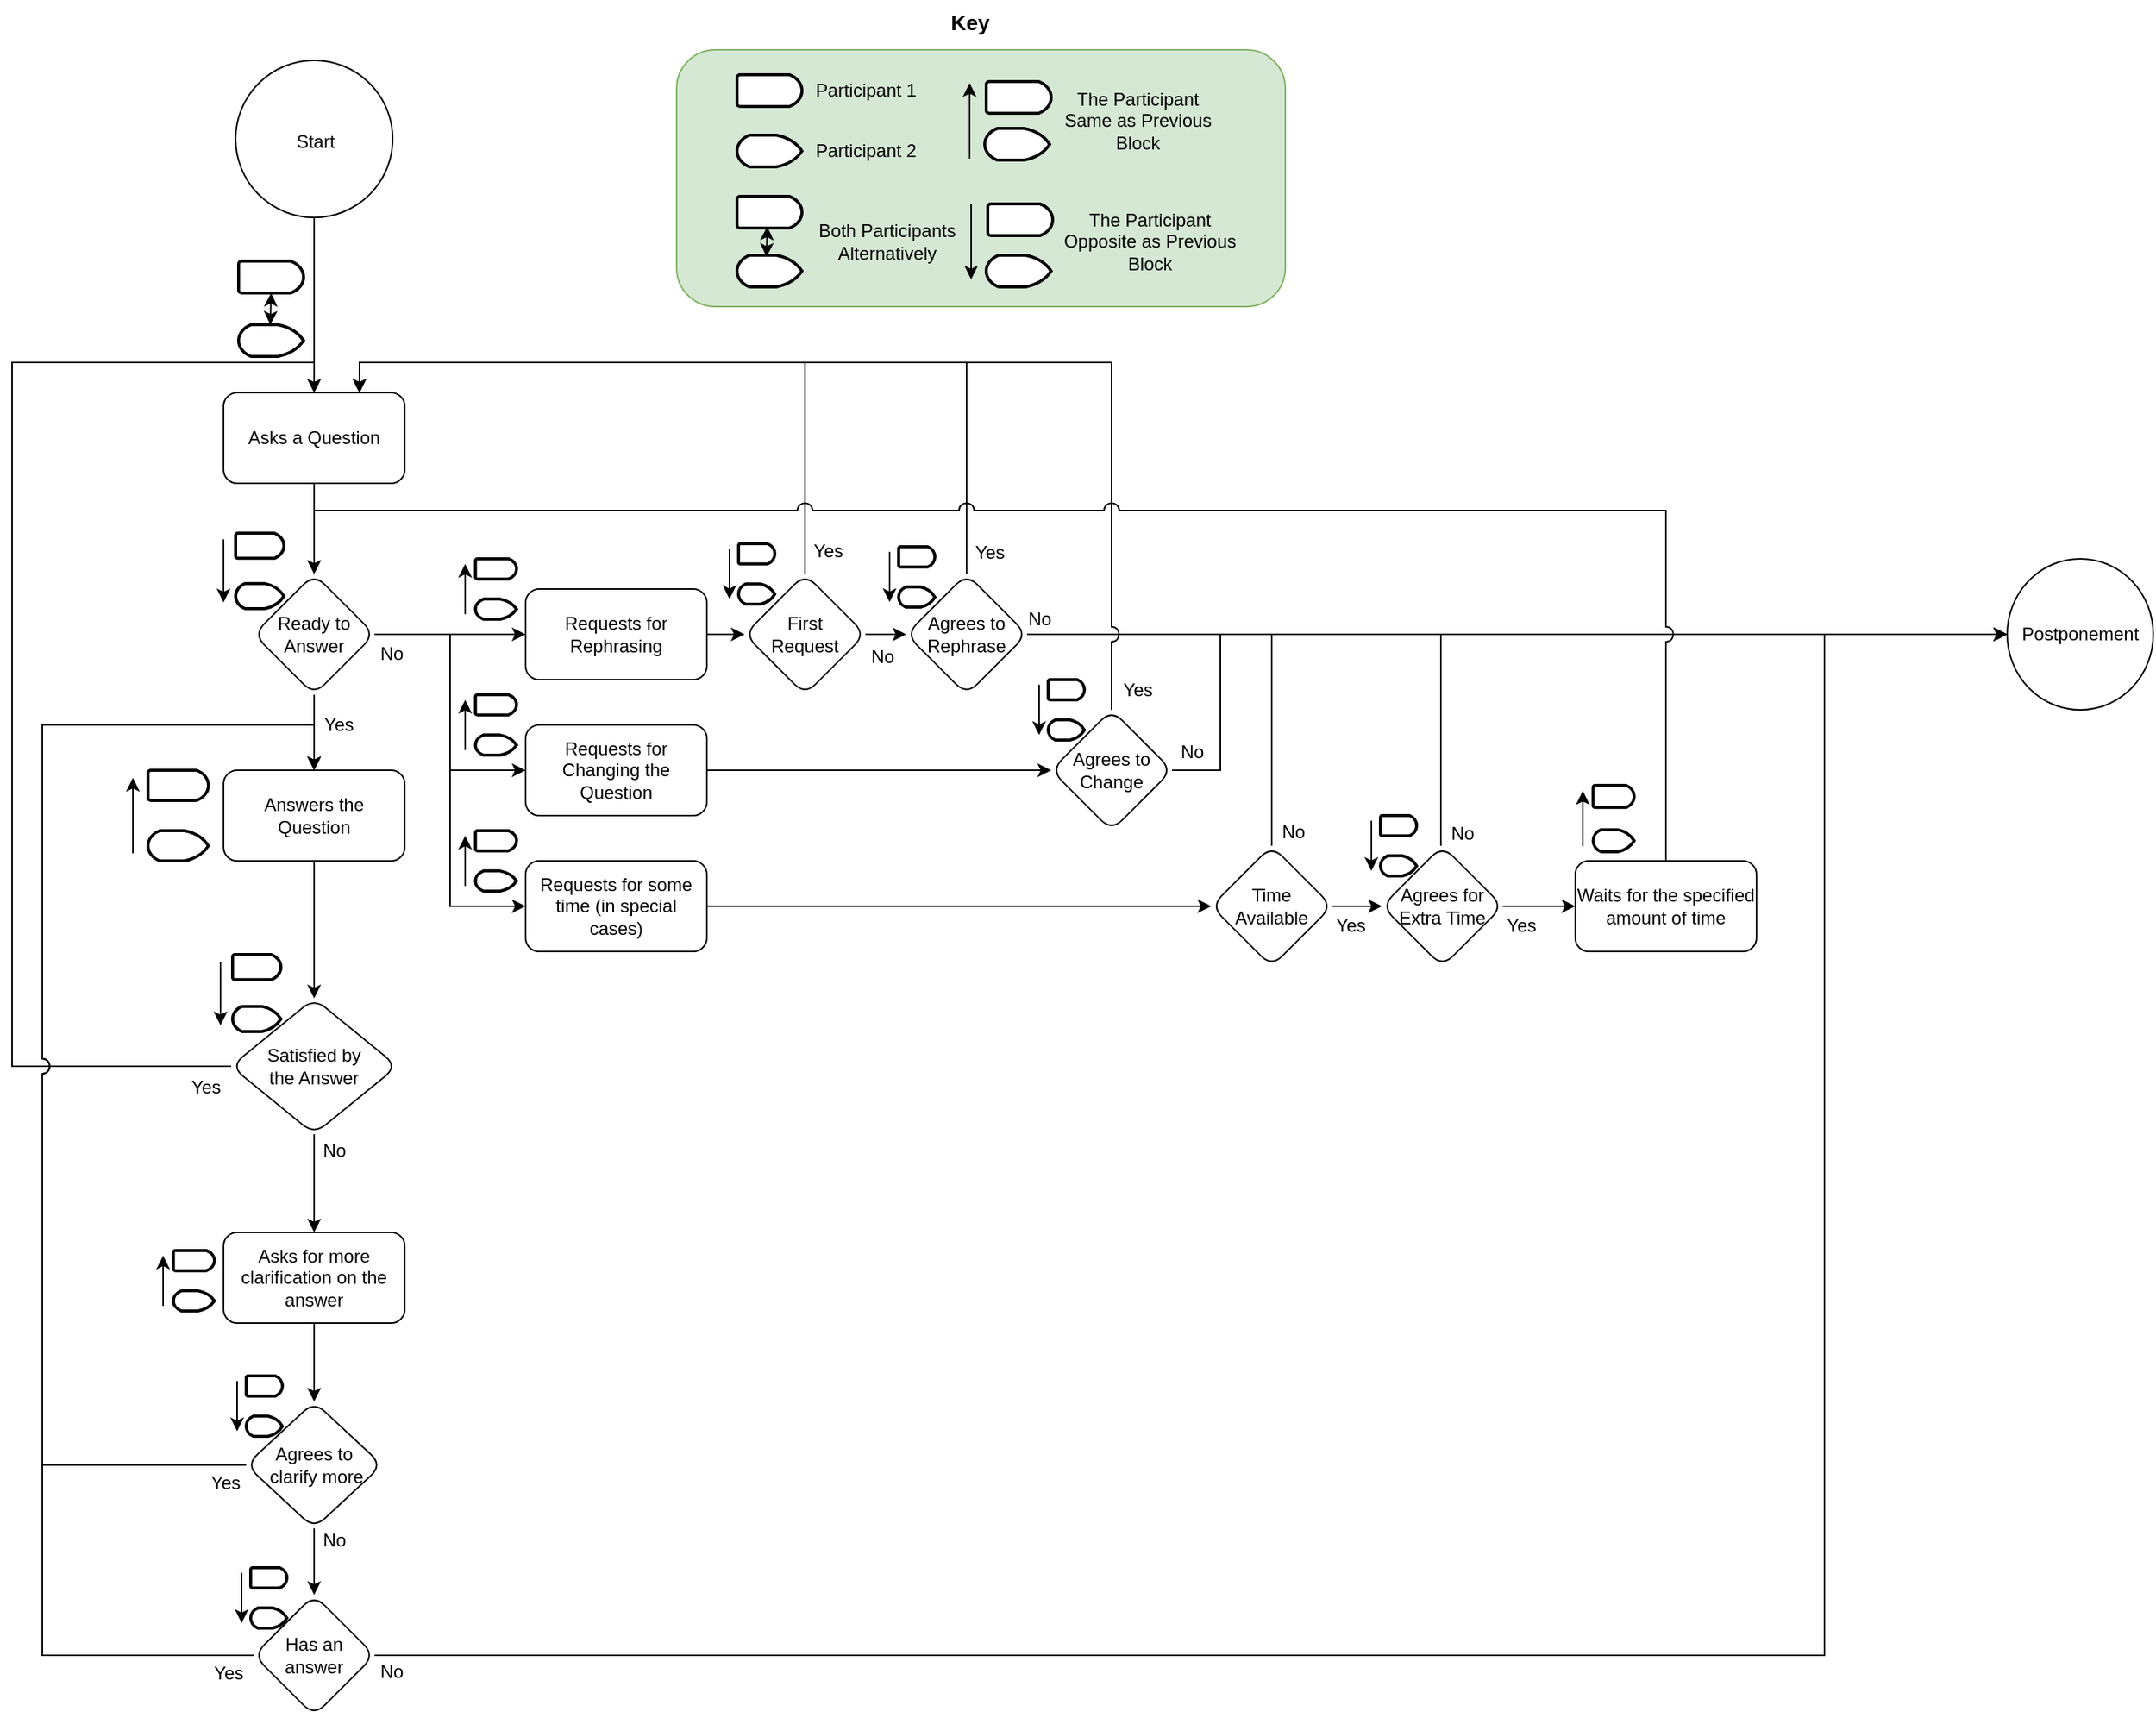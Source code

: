 <mxfile version="20.1.1" type="github">
  <diagram id="C5RBs43oDa-KdzZeNtuy" name="Page-1">
    <mxGraphModel dx="1038" dy="1744" grid="1" gridSize="10" guides="1" tooltips="1" connect="1" arrows="1" fold="1" page="1" pageScale="1" pageWidth="827" pageHeight="1169" math="0" shadow="0">
      <root>
        <mxCell id="WIyWlLk6GJQsqaUBKTNV-0" />
        <mxCell id="WIyWlLk6GJQsqaUBKTNV-1" parent="WIyWlLk6GJQsqaUBKTNV-0" />
        <mxCell id="w3meJBPXueiPkZgnFTQH-99" value="" style="edgeStyle=orthogonalEdgeStyle;rounded=0;orthogonalLoop=1;jettySize=auto;html=1;" parent="WIyWlLk6GJQsqaUBKTNV-1" source="w3meJBPXueiPkZgnFTQH-0" target="w3meJBPXueiPkZgnFTQH-12" edge="1">
          <mxGeometry relative="1" as="geometry" />
        </mxCell>
        <mxCell id="w3meJBPXueiPkZgnFTQH-25" style="edgeStyle=orthogonalEdgeStyle;rounded=0;orthogonalLoop=1;jettySize=auto;html=1;entryX=0.5;entryY=0;entryDx=0;entryDy=0;" parent="WIyWlLk6GJQsqaUBKTNV-1" source="w3meJBPXueiPkZgnFTQH-12" target="w3meJBPXueiPkZgnFTQH-24" edge="1">
          <mxGeometry relative="1" as="geometry" />
        </mxCell>
        <mxCell id="w3meJBPXueiPkZgnFTQH-12" value="Asks a Question" style="rounded=1;whiteSpace=wrap;html=1;" parent="WIyWlLk6GJQsqaUBKTNV-1" vertex="1">
          <mxGeometry x="220" y="120" width="120" height="60" as="geometry" />
        </mxCell>
        <mxCell id="w3meJBPXueiPkZgnFTQH-19" value="" style="group" parent="WIyWlLk6GJQsqaUBKTNV-1" vertex="1" connectable="0">
          <mxGeometry x="230" y="32.93" width="43" height="63.07" as="geometry" />
        </mxCell>
        <mxCell id="w3meJBPXueiPkZgnFTQH-20" value="" style="strokeWidth=2;html=1;shape=mxgraph.flowchart.delay;whiteSpace=wrap;" parent="w3meJBPXueiPkZgnFTQH-19" vertex="1">
          <mxGeometry width="43" height="21.023" as="geometry" />
        </mxCell>
        <mxCell id="w3meJBPXueiPkZgnFTQH-21" value="" style="strokeWidth=2;html=1;shape=mxgraph.flowchart.display;whiteSpace=wrap;rotation=-180;" parent="w3meJBPXueiPkZgnFTQH-19" vertex="1">
          <mxGeometry y="42.047" width="43" height="21.023" as="geometry" />
        </mxCell>
        <mxCell id="w3meJBPXueiPkZgnFTQH-22" value="" style="endArrow=classic;startArrow=classic;html=1;rounded=0;" parent="w3meJBPXueiPkZgnFTQH-19" edge="1">
          <mxGeometry width="50" height="50" relative="1" as="geometry">
            <mxPoint x="20.962" y="42.047" as="sourcePoint" />
            <mxPoint x="21.5" y="21.023" as="targetPoint" />
          </mxGeometry>
        </mxCell>
        <mxCell id="w3meJBPXueiPkZgnFTQH-64" style="edgeStyle=orthogonalEdgeStyle;rounded=0;orthogonalLoop=1;jettySize=auto;html=1;entryX=0.5;entryY=0;entryDx=0;entryDy=0;" parent="WIyWlLk6GJQsqaUBKTNV-1" source="w3meJBPXueiPkZgnFTQH-24" target="w3meJBPXueiPkZgnFTQH-63" edge="1">
          <mxGeometry relative="1" as="geometry" />
        </mxCell>
        <mxCell id="w3meJBPXueiPkZgnFTQH-80" style="edgeStyle=orthogonalEdgeStyle;rounded=0;orthogonalLoop=1;jettySize=auto;html=1;entryX=0;entryY=0.5;entryDx=0;entryDy=0;" parent="WIyWlLk6GJQsqaUBKTNV-1" source="w3meJBPXueiPkZgnFTQH-24" target="w3meJBPXueiPkZgnFTQH-79" edge="1">
          <mxGeometry relative="1" as="geometry" />
        </mxCell>
        <mxCell id="w3meJBPXueiPkZgnFTQH-90" style="edgeStyle=orthogonalEdgeStyle;rounded=0;orthogonalLoop=1;jettySize=auto;html=1;entryX=0;entryY=0.5;entryDx=0;entryDy=0;" parent="WIyWlLk6GJQsqaUBKTNV-1" source="w3meJBPXueiPkZgnFTQH-24" target="w3meJBPXueiPkZgnFTQH-83" edge="1">
          <mxGeometry relative="1" as="geometry">
            <Array as="points">
              <mxPoint x="370" y="280" />
              <mxPoint x="370" y="460" />
            </Array>
          </mxGeometry>
        </mxCell>
        <mxCell id="w3meJBPXueiPkZgnFTQH-24" value="Ready to Answer" style="rhombus;whiteSpace=wrap;html=1;rounded=1;" parent="WIyWlLk6GJQsqaUBKTNV-1" vertex="1">
          <mxGeometry x="240" y="240" width="80" height="80" as="geometry" />
        </mxCell>
        <mxCell id="w3meJBPXueiPkZgnFTQH-47" value="" style="group" parent="WIyWlLk6GJQsqaUBKTNV-1" vertex="1" connectable="0">
          <mxGeometry x="220" y="213" width="40" height="50" as="geometry" />
        </mxCell>
        <mxCell id="w3meJBPXueiPkZgnFTQH-48" value="" style="strokeWidth=2;html=1;shape=mxgraph.flowchart.delay;whiteSpace=wrap;" parent="w3meJBPXueiPkZgnFTQH-47" vertex="1">
          <mxGeometry x="8" width="32" height="16.667" as="geometry" />
        </mxCell>
        <mxCell id="w3meJBPXueiPkZgnFTQH-49" value="" style="strokeWidth=2;html=1;shape=mxgraph.flowchart.display;whiteSpace=wrap;rotation=-180;" parent="w3meJBPXueiPkZgnFTQH-47" vertex="1">
          <mxGeometry x="8" y="33.33" width="32" height="16.67" as="geometry" />
        </mxCell>
        <mxCell id="w3meJBPXueiPkZgnFTQH-50" value="" style="endArrow=classic;html=1;rounded=0;" parent="w3meJBPXueiPkZgnFTQH-47" edge="1">
          <mxGeometry width="50" height="50" relative="1" as="geometry">
            <mxPoint y="4.167" as="sourcePoint" />
            <mxPoint y="45.833" as="targetPoint" />
          </mxGeometry>
        </mxCell>
        <mxCell id="w3meJBPXueiPkZgnFTQH-62" value="Yes" style="text;html=1;align=center;verticalAlign=middle;resizable=0;points=[];autosize=1;strokeColor=none;fillColor=none;" parent="WIyWlLk6GJQsqaUBKTNV-1" vertex="1">
          <mxGeometry x="276" y="325" width="40" height="30" as="geometry" />
        </mxCell>
        <mxCell id="w3meJBPXueiPkZgnFTQH-70" style="edgeStyle=orthogonalEdgeStyle;rounded=0;orthogonalLoop=1;jettySize=auto;html=1;entryX=0.5;entryY=0;entryDx=0;entryDy=0;" parent="WIyWlLk6GJQsqaUBKTNV-1" source="w3meJBPXueiPkZgnFTQH-63" target="w3meJBPXueiPkZgnFTQH-69" edge="1">
          <mxGeometry relative="1" as="geometry" />
        </mxCell>
        <mxCell id="w3meJBPXueiPkZgnFTQH-63" value="Answers the&lt;br&gt;Question" style="rounded=1;whiteSpace=wrap;html=1;" parent="WIyWlLk6GJQsqaUBKTNV-1" vertex="1">
          <mxGeometry x="220" y="370" width="120" height="60" as="geometry" />
        </mxCell>
        <mxCell id="w3meJBPXueiPkZgnFTQH-65" value="" style="group" parent="WIyWlLk6GJQsqaUBKTNV-1" vertex="1" connectable="0">
          <mxGeometry x="160" y="370" width="50" height="60" as="geometry" />
        </mxCell>
        <mxCell id="w3meJBPXueiPkZgnFTQH-66" value="" style="strokeWidth=2;html=1;shape=mxgraph.flowchart.delay;whiteSpace=wrap;" parent="w3meJBPXueiPkZgnFTQH-65" vertex="1">
          <mxGeometry x="10" width="40" height="20" as="geometry" />
        </mxCell>
        <mxCell id="w3meJBPXueiPkZgnFTQH-67" value="" style="strokeWidth=2;html=1;shape=mxgraph.flowchart.display;whiteSpace=wrap;rotation=-180;" parent="w3meJBPXueiPkZgnFTQH-65" vertex="1">
          <mxGeometry x="10" y="40" width="40" height="20" as="geometry" />
        </mxCell>
        <mxCell id="w3meJBPXueiPkZgnFTQH-68" value="" style="endArrow=classic;html=1;rounded=0;" parent="w3meJBPXueiPkZgnFTQH-65" edge="1">
          <mxGeometry width="50" height="50" relative="1" as="geometry">
            <mxPoint y="55" as="sourcePoint" />
            <mxPoint y="5" as="targetPoint" />
          </mxGeometry>
        </mxCell>
        <mxCell id="w3meJBPXueiPkZgnFTQH-77" style="edgeStyle=orthogonalEdgeStyle;rounded=0;orthogonalLoop=1;jettySize=auto;html=1;entryX=0.5;entryY=0;entryDx=0;entryDy=0;exitX=0;exitY=0.5;exitDx=0;exitDy=0;" parent="WIyWlLk6GJQsqaUBKTNV-1" source="w3meJBPXueiPkZgnFTQH-69" target="w3meJBPXueiPkZgnFTQH-12" edge="1">
          <mxGeometry relative="1" as="geometry">
            <Array as="points">
              <mxPoint x="80" y="566" />
              <mxPoint x="80" y="100" />
              <mxPoint x="280" y="100" />
            </Array>
          </mxGeometry>
        </mxCell>
        <mxCell id="HzGO7iZIaVRivm-oS3Dx-2" value="" style="edgeStyle=orthogonalEdgeStyle;rounded=0;orthogonalLoop=1;jettySize=auto;html=1;" edge="1" parent="WIyWlLk6GJQsqaUBKTNV-1" source="w3meJBPXueiPkZgnFTQH-69" target="HzGO7iZIaVRivm-oS3Dx-1">
          <mxGeometry relative="1" as="geometry" />
        </mxCell>
        <mxCell id="w3meJBPXueiPkZgnFTQH-69" value="Satisfied by&lt;br&gt;the Answer" style="rhombus;whiteSpace=wrap;html=1;rounded=1;" parent="WIyWlLk6GJQsqaUBKTNV-1" vertex="1">
          <mxGeometry x="225" y="521" width="110" height="90" as="geometry" />
        </mxCell>
        <mxCell id="w3meJBPXueiPkZgnFTQH-71" value="" style="group" parent="WIyWlLk6GJQsqaUBKTNV-1" vertex="1" connectable="0">
          <mxGeometry x="218" y="492" width="40" height="50" as="geometry" />
        </mxCell>
        <mxCell id="w3meJBPXueiPkZgnFTQH-72" value="" style="strokeWidth=2;html=1;shape=mxgraph.flowchart.delay;whiteSpace=wrap;" parent="w3meJBPXueiPkZgnFTQH-71" vertex="1">
          <mxGeometry x="8" width="32" height="16.667" as="geometry" />
        </mxCell>
        <mxCell id="w3meJBPXueiPkZgnFTQH-73" value="" style="strokeWidth=2;html=1;shape=mxgraph.flowchart.display;whiteSpace=wrap;rotation=-180;" parent="w3meJBPXueiPkZgnFTQH-71" vertex="1">
          <mxGeometry x="8" y="34.333" width="32" height="16.667" as="geometry" />
        </mxCell>
        <mxCell id="w3meJBPXueiPkZgnFTQH-74" value="" style="endArrow=classic;html=1;rounded=0;" parent="w3meJBPXueiPkZgnFTQH-71" edge="1">
          <mxGeometry width="50" height="50" relative="1" as="geometry">
            <mxPoint y="5.167" as="sourcePoint" />
            <mxPoint y="46.833" as="targetPoint" />
          </mxGeometry>
        </mxCell>
        <mxCell id="w3meJBPXueiPkZgnFTQH-78" value="Yes" style="text;html=1;align=center;verticalAlign=middle;resizable=0;points=[];autosize=1;strokeColor=none;fillColor=none;" parent="WIyWlLk6GJQsqaUBKTNV-1" vertex="1">
          <mxGeometry x="188" y="565" width="40" height="30" as="geometry" />
        </mxCell>
        <mxCell id="F_gbSxlQktFlWxRvoj5g-1" value="" style="edgeStyle=orthogonalEdgeStyle;rounded=0;orthogonalLoop=1;jettySize=auto;html=1;" parent="WIyWlLk6GJQsqaUBKTNV-1" source="w3meJBPXueiPkZgnFTQH-79" target="F_gbSxlQktFlWxRvoj5g-0" edge="1">
          <mxGeometry relative="1" as="geometry" />
        </mxCell>
        <mxCell id="w3meJBPXueiPkZgnFTQH-79" value="Requests for Rephrasing" style="rounded=1;whiteSpace=wrap;html=1;" parent="WIyWlLk6GJQsqaUBKTNV-1" vertex="1">
          <mxGeometry x="420" y="250" width="120" height="60" as="geometry" />
        </mxCell>
        <mxCell id="w3meJBPXueiPkZgnFTQH-81" value="No" style="text;html=1;align=center;verticalAlign=middle;resizable=0;points=[];autosize=1;strokeColor=none;fillColor=none;" parent="WIyWlLk6GJQsqaUBKTNV-1" vertex="1">
          <mxGeometry x="311" y="278" width="40" height="30" as="geometry" />
        </mxCell>
        <mxCell id="F_gbSxlQktFlWxRvoj5g-22" value="" style="edgeStyle=orthogonalEdgeStyle;rounded=0;orthogonalLoop=1;jettySize=auto;html=1;" parent="WIyWlLk6GJQsqaUBKTNV-1" source="w3meJBPXueiPkZgnFTQH-82" target="F_gbSxlQktFlWxRvoj5g-21" edge="1">
          <mxGeometry relative="1" as="geometry" />
        </mxCell>
        <mxCell id="w3meJBPXueiPkZgnFTQH-82" value="Requests for Changing the Question" style="rounded=1;whiteSpace=wrap;html=1;" parent="WIyWlLk6GJQsqaUBKTNV-1" vertex="1">
          <mxGeometry x="420" y="340" width="120" height="60" as="geometry" />
        </mxCell>
        <mxCell id="F_gbSxlQktFlWxRvoj5g-35" value="" style="edgeStyle=elbowEdgeStyle;rounded=0;jumpStyle=arc;orthogonalLoop=1;jettySize=auto;html=1;" parent="WIyWlLk6GJQsqaUBKTNV-1" source="w3meJBPXueiPkZgnFTQH-83" target="F_gbSxlQktFlWxRvoj5g-34" edge="1">
          <mxGeometry relative="1" as="geometry" />
        </mxCell>
        <mxCell id="w3meJBPXueiPkZgnFTQH-83" value="Requests for some time (in special cases)" style="rounded=1;whiteSpace=wrap;html=1;" parent="WIyWlLk6GJQsqaUBKTNV-1" vertex="1">
          <mxGeometry x="420" y="430" width="120" height="60" as="geometry" />
        </mxCell>
        <mxCell id="w3meJBPXueiPkZgnFTQH-84" value="" style="group" parent="WIyWlLk6GJQsqaUBKTNV-1" vertex="1" connectable="0">
          <mxGeometry x="380" y="230" width="34" height="40" as="geometry" />
        </mxCell>
        <mxCell id="w3meJBPXueiPkZgnFTQH-85" value="" style="strokeWidth=2;html=1;shape=mxgraph.flowchart.delay;whiteSpace=wrap;" parent="w3meJBPXueiPkZgnFTQH-84" vertex="1">
          <mxGeometry x="6.8" width="27.2" height="13.333" as="geometry" />
        </mxCell>
        <mxCell id="w3meJBPXueiPkZgnFTQH-86" value="" style="strokeWidth=2;html=1;shape=mxgraph.flowchart.display;whiteSpace=wrap;rotation=-180;" parent="w3meJBPXueiPkZgnFTQH-84" vertex="1">
          <mxGeometry x="6.8" y="26.667" width="27.2" height="13.333" as="geometry" />
        </mxCell>
        <mxCell id="w3meJBPXueiPkZgnFTQH-87" value="" style="endArrow=classic;html=1;rounded=0;" parent="w3meJBPXueiPkZgnFTQH-84" edge="1">
          <mxGeometry width="50" height="50" relative="1" as="geometry">
            <mxPoint y="36.667" as="sourcePoint" />
            <mxPoint y="3.333" as="targetPoint" />
          </mxGeometry>
        </mxCell>
        <mxCell id="w3meJBPXueiPkZgnFTQH-89" value="" style="endArrow=classic;html=1;rounded=0;entryX=0;entryY=0.5;entryDx=0;entryDy=0;exitX=1;exitY=0.5;exitDx=0;exitDy=0;" parent="WIyWlLk6GJQsqaUBKTNV-1" source="w3meJBPXueiPkZgnFTQH-24" target="w3meJBPXueiPkZgnFTQH-82" edge="1">
          <mxGeometry width="50" height="50" relative="1" as="geometry">
            <mxPoint x="320" y="280" as="sourcePoint" />
            <mxPoint x="370" y="230" as="targetPoint" />
            <Array as="points">
              <mxPoint x="370" y="280" />
              <mxPoint x="370" y="370" />
            </Array>
          </mxGeometry>
        </mxCell>
        <mxCell id="w3meJBPXueiPkZgnFTQH-91" value="" style="group" parent="WIyWlLk6GJQsqaUBKTNV-1" vertex="1" connectable="0">
          <mxGeometry x="380" y="320" width="34" height="40" as="geometry" />
        </mxCell>
        <mxCell id="w3meJBPXueiPkZgnFTQH-92" value="" style="strokeWidth=2;html=1;shape=mxgraph.flowchart.delay;whiteSpace=wrap;" parent="w3meJBPXueiPkZgnFTQH-91" vertex="1">
          <mxGeometry x="6.8" width="27.2" height="13.333" as="geometry" />
        </mxCell>
        <mxCell id="w3meJBPXueiPkZgnFTQH-93" value="" style="strokeWidth=2;html=1;shape=mxgraph.flowchart.display;whiteSpace=wrap;rotation=-180;" parent="w3meJBPXueiPkZgnFTQH-91" vertex="1">
          <mxGeometry x="6.8" y="26.667" width="27.2" height="13.333" as="geometry" />
        </mxCell>
        <mxCell id="w3meJBPXueiPkZgnFTQH-94" value="" style="endArrow=classic;html=1;rounded=0;" parent="w3meJBPXueiPkZgnFTQH-91" edge="1">
          <mxGeometry width="50" height="50" relative="1" as="geometry">
            <mxPoint y="36.667" as="sourcePoint" />
            <mxPoint y="3.333" as="targetPoint" />
          </mxGeometry>
        </mxCell>
        <mxCell id="w3meJBPXueiPkZgnFTQH-95" value="" style="group" parent="WIyWlLk6GJQsqaUBKTNV-1" vertex="1" connectable="0">
          <mxGeometry x="380" y="410" width="34" height="40" as="geometry" />
        </mxCell>
        <mxCell id="w3meJBPXueiPkZgnFTQH-96" value="" style="strokeWidth=2;html=1;shape=mxgraph.flowchart.delay;whiteSpace=wrap;" parent="w3meJBPXueiPkZgnFTQH-95" vertex="1">
          <mxGeometry x="6.8" width="27.2" height="13.333" as="geometry" />
        </mxCell>
        <mxCell id="w3meJBPXueiPkZgnFTQH-97" value="" style="strokeWidth=2;html=1;shape=mxgraph.flowchart.display;whiteSpace=wrap;rotation=-180;" parent="w3meJBPXueiPkZgnFTQH-95" vertex="1">
          <mxGeometry x="6.8" y="26.667" width="27.2" height="13.333" as="geometry" />
        </mxCell>
        <mxCell id="w3meJBPXueiPkZgnFTQH-98" value="" style="endArrow=classic;html=1;rounded=0;" parent="w3meJBPXueiPkZgnFTQH-95" edge="1">
          <mxGeometry width="50" height="50" relative="1" as="geometry">
            <mxPoint y="36.667" as="sourcePoint" />
            <mxPoint y="3.333" as="targetPoint" />
          </mxGeometry>
        </mxCell>
        <mxCell id="F_gbSxlQktFlWxRvoj5g-2" style="edgeStyle=orthogonalEdgeStyle;rounded=0;orthogonalLoop=1;jettySize=auto;html=1;entryX=0.75;entryY=0;entryDx=0;entryDy=0;exitX=0.5;exitY=0;exitDx=0;exitDy=0;" parent="WIyWlLk6GJQsqaUBKTNV-1" source="F_gbSxlQktFlWxRvoj5g-0" target="w3meJBPXueiPkZgnFTQH-12" edge="1">
          <mxGeometry relative="1" as="geometry">
            <Array as="points">
              <mxPoint x="605" y="100" />
              <mxPoint x="310" y="100" />
            </Array>
          </mxGeometry>
        </mxCell>
        <mxCell id="F_gbSxlQktFlWxRvoj5g-6" value="" style="edgeStyle=orthogonalEdgeStyle;rounded=0;orthogonalLoop=1;jettySize=auto;html=1;" parent="WIyWlLk6GJQsqaUBKTNV-1" source="F_gbSxlQktFlWxRvoj5g-0" target="F_gbSxlQktFlWxRvoj5g-5" edge="1">
          <mxGeometry relative="1" as="geometry" />
        </mxCell>
        <mxCell id="F_gbSxlQktFlWxRvoj5g-0" value="First&lt;br&gt;Request" style="rhombus;whiteSpace=wrap;html=1;rounded=1;" parent="WIyWlLk6GJQsqaUBKTNV-1" vertex="1">
          <mxGeometry x="565" y="240" width="80" height="80" as="geometry" />
        </mxCell>
        <mxCell id="F_gbSxlQktFlWxRvoj5g-3" value="Yes" style="text;html=1;align=center;verticalAlign=middle;resizable=0;points=[];autosize=1;strokeColor=none;fillColor=none;" parent="WIyWlLk6GJQsqaUBKTNV-1" vertex="1">
          <mxGeometry x="600" y="210" width="40" height="30" as="geometry" />
        </mxCell>
        <mxCell id="F_gbSxlQktFlWxRvoj5g-17" style="edgeStyle=orthogonalEdgeStyle;rounded=0;orthogonalLoop=1;jettySize=auto;html=1;exitX=0.5;exitY=0;exitDx=0;exitDy=0;" parent="WIyWlLk6GJQsqaUBKTNV-1" source="F_gbSxlQktFlWxRvoj5g-5" edge="1">
          <mxGeometry relative="1" as="geometry">
            <mxPoint x="310" y="120" as="targetPoint" />
            <Array as="points">
              <mxPoint x="712" y="100" />
              <mxPoint x="310" y="100" />
            </Array>
          </mxGeometry>
        </mxCell>
        <mxCell id="F_gbSxlQktFlWxRvoj5g-20" value="" style="edgeStyle=orthogonalEdgeStyle;rounded=0;orthogonalLoop=1;jettySize=auto;html=1;" parent="WIyWlLk6GJQsqaUBKTNV-1" source="F_gbSxlQktFlWxRvoj5g-5" target="F_gbSxlQktFlWxRvoj5g-19" edge="1">
          <mxGeometry relative="1" as="geometry" />
        </mxCell>
        <mxCell id="F_gbSxlQktFlWxRvoj5g-5" value="Agrees to Rephrase" style="rhombus;whiteSpace=wrap;html=1;rounded=1;" parent="WIyWlLk6GJQsqaUBKTNV-1" vertex="1">
          <mxGeometry x="672" y="240" width="80" height="80" as="geometry" />
        </mxCell>
        <mxCell id="F_gbSxlQktFlWxRvoj5g-7" value="" style="group" parent="WIyWlLk6GJQsqaUBKTNV-1" vertex="1" connectable="0">
          <mxGeometry x="661" y="222" width="30" height="40" as="geometry" />
        </mxCell>
        <mxCell id="F_gbSxlQktFlWxRvoj5g-8" value="" style="strokeWidth=2;html=1;shape=mxgraph.flowchart.delay;whiteSpace=wrap;" parent="F_gbSxlQktFlWxRvoj5g-7" vertex="1">
          <mxGeometry x="6" width="24" height="13.333" as="geometry" />
        </mxCell>
        <mxCell id="F_gbSxlQktFlWxRvoj5g-9" value="" style="strokeWidth=2;html=1;shape=mxgraph.flowchart.display;whiteSpace=wrap;rotation=-180;" parent="F_gbSxlQktFlWxRvoj5g-7" vertex="1">
          <mxGeometry x="6" y="26.664" width="24" height="13.336" as="geometry" />
        </mxCell>
        <mxCell id="F_gbSxlQktFlWxRvoj5g-10" value="" style="endArrow=classic;html=1;rounded=0;" parent="F_gbSxlQktFlWxRvoj5g-7" edge="1">
          <mxGeometry width="50" height="50" relative="1" as="geometry">
            <mxPoint y="3.333" as="sourcePoint" />
            <mxPoint y="36.667" as="targetPoint" />
          </mxGeometry>
        </mxCell>
        <mxCell id="F_gbSxlQktFlWxRvoj5g-12" value="No" style="text;html=1;align=center;verticalAlign=middle;resizable=0;points=[];autosize=1;strokeColor=none;fillColor=none;" parent="WIyWlLk6GJQsqaUBKTNV-1" vertex="1">
          <mxGeometry x="636" y="280" width="40" height="30" as="geometry" />
        </mxCell>
        <mxCell id="F_gbSxlQktFlWxRvoj5g-13" value="" style="group" parent="WIyWlLk6GJQsqaUBKTNV-1" vertex="1" connectable="0">
          <mxGeometry x="555" y="220" width="30" height="40" as="geometry" />
        </mxCell>
        <mxCell id="F_gbSxlQktFlWxRvoj5g-14" value="" style="strokeWidth=2;html=1;shape=mxgraph.flowchart.delay;whiteSpace=wrap;" parent="F_gbSxlQktFlWxRvoj5g-13" vertex="1">
          <mxGeometry x="6" width="24" height="13.333" as="geometry" />
        </mxCell>
        <mxCell id="F_gbSxlQktFlWxRvoj5g-15" value="" style="strokeWidth=2;html=1;shape=mxgraph.flowchart.display;whiteSpace=wrap;rotation=-180;" parent="F_gbSxlQktFlWxRvoj5g-13" vertex="1">
          <mxGeometry x="6" y="26.664" width="24" height="13.336" as="geometry" />
        </mxCell>
        <mxCell id="F_gbSxlQktFlWxRvoj5g-16" value="" style="endArrow=classic;html=1;rounded=0;" parent="F_gbSxlQktFlWxRvoj5g-13" edge="1">
          <mxGeometry width="50" height="50" relative="1" as="geometry">
            <mxPoint y="3.333" as="sourcePoint" />
            <mxPoint y="36.667" as="targetPoint" />
          </mxGeometry>
        </mxCell>
        <mxCell id="F_gbSxlQktFlWxRvoj5g-18" value="Yes" style="text;html=1;align=center;verticalAlign=middle;resizable=0;points=[];autosize=1;strokeColor=none;fillColor=none;" parent="WIyWlLk6GJQsqaUBKTNV-1" vertex="1">
          <mxGeometry x="707" y="211" width="40" height="30" as="geometry" />
        </mxCell>
        <mxCell id="F_gbSxlQktFlWxRvoj5g-19" value="Postponement" style="ellipse;whiteSpace=wrap;html=1;rounded=1;" parent="WIyWlLk6GJQsqaUBKTNV-1" vertex="1">
          <mxGeometry x="1401" y="230" width="96.67" height="100" as="geometry" />
        </mxCell>
        <mxCell id="F_gbSxlQktFlWxRvoj5g-23" style="edgeStyle=orthogonalEdgeStyle;rounded=0;orthogonalLoop=1;jettySize=auto;html=1;exitX=0.5;exitY=0;exitDx=0;exitDy=0;entryX=0.75;entryY=0;entryDx=0;entryDy=0;jumpStyle=arc;jumpSize=10;" parent="WIyWlLk6GJQsqaUBKTNV-1" source="F_gbSxlQktFlWxRvoj5g-21" target="w3meJBPXueiPkZgnFTQH-12" edge="1">
          <mxGeometry relative="1" as="geometry">
            <Array as="points">
              <mxPoint x="808" y="100" />
              <mxPoint x="310" y="100" />
            </Array>
          </mxGeometry>
        </mxCell>
        <mxCell id="F_gbSxlQktFlWxRvoj5g-30" style="edgeStyle=elbowEdgeStyle;rounded=0;orthogonalLoop=1;jettySize=auto;html=1;entryX=0;entryY=0.5;entryDx=0;entryDy=0;" parent="WIyWlLk6GJQsqaUBKTNV-1" source="F_gbSxlQktFlWxRvoj5g-21" target="F_gbSxlQktFlWxRvoj5g-19" edge="1">
          <mxGeometry relative="1" as="geometry">
            <Array as="points">
              <mxPoint x="880" y="320" />
            </Array>
          </mxGeometry>
        </mxCell>
        <mxCell id="F_gbSxlQktFlWxRvoj5g-21" value="Agrees to Change" style="rhombus;whiteSpace=wrap;html=1;rounded=1;" parent="WIyWlLk6GJQsqaUBKTNV-1" vertex="1">
          <mxGeometry x="768" y="330" width="80" height="80" as="geometry" />
        </mxCell>
        <mxCell id="F_gbSxlQktFlWxRvoj5g-24" value="" style="group" parent="WIyWlLk6GJQsqaUBKTNV-1" vertex="1" connectable="0">
          <mxGeometry x="760" y="310" width="30" height="40" as="geometry" />
        </mxCell>
        <mxCell id="F_gbSxlQktFlWxRvoj5g-25" value="" style="strokeWidth=2;html=1;shape=mxgraph.flowchart.delay;whiteSpace=wrap;" parent="F_gbSxlQktFlWxRvoj5g-24" vertex="1">
          <mxGeometry x="6" width="24" height="13.333" as="geometry" />
        </mxCell>
        <mxCell id="F_gbSxlQktFlWxRvoj5g-26" value="" style="strokeWidth=2;html=1;shape=mxgraph.flowchart.display;whiteSpace=wrap;rotation=-180;" parent="F_gbSxlQktFlWxRvoj5g-24" vertex="1">
          <mxGeometry x="6" y="26.664" width="24" height="13.336" as="geometry" />
        </mxCell>
        <mxCell id="F_gbSxlQktFlWxRvoj5g-27" value="" style="endArrow=classic;html=1;rounded=0;" parent="F_gbSxlQktFlWxRvoj5g-24" edge="1">
          <mxGeometry width="50" height="50" relative="1" as="geometry">
            <mxPoint y="3.333" as="sourcePoint" />
            <mxPoint y="36.667" as="targetPoint" />
          </mxGeometry>
        </mxCell>
        <mxCell id="F_gbSxlQktFlWxRvoj5g-28" value="Yes" style="text;html=1;align=center;verticalAlign=middle;resizable=0;points=[];autosize=1;strokeColor=none;fillColor=none;" parent="WIyWlLk6GJQsqaUBKTNV-1" vertex="1">
          <mxGeometry x="805" y="302" width="40" height="30" as="geometry" />
        </mxCell>
        <mxCell id="F_gbSxlQktFlWxRvoj5g-29" value="No" style="text;html=1;align=center;verticalAlign=middle;resizable=0;points=[];autosize=1;strokeColor=none;fillColor=none;" parent="WIyWlLk6GJQsqaUBKTNV-1" vertex="1">
          <mxGeometry x="740" y="255" width="40" height="30" as="geometry" />
        </mxCell>
        <mxCell id="F_gbSxlQktFlWxRvoj5g-31" value="No" style="text;html=1;align=center;verticalAlign=middle;resizable=0;points=[];autosize=1;strokeColor=none;fillColor=none;" parent="WIyWlLk6GJQsqaUBKTNV-1" vertex="1">
          <mxGeometry x="841" y="343" width="40" height="30" as="geometry" />
        </mxCell>
        <mxCell id="F_gbSxlQktFlWxRvoj5g-40" value="" style="edgeStyle=elbowEdgeStyle;rounded=0;jumpStyle=arc;orthogonalLoop=1;jettySize=auto;html=1;" parent="WIyWlLk6GJQsqaUBKTNV-1" source="F_gbSxlQktFlWxRvoj5g-34" target="F_gbSxlQktFlWxRvoj5g-39" edge="1">
          <mxGeometry relative="1" as="geometry" />
        </mxCell>
        <mxCell id="F_gbSxlQktFlWxRvoj5g-41" style="edgeStyle=elbowEdgeStyle;rounded=0;jumpStyle=arc;orthogonalLoop=1;jettySize=auto;html=1;entryX=0;entryY=0.5;entryDx=0;entryDy=0;exitX=0.5;exitY=0;exitDx=0;exitDy=0;" parent="WIyWlLk6GJQsqaUBKTNV-1" source="F_gbSxlQktFlWxRvoj5g-34" target="F_gbSxlQktFlWxRvoj5g-19" edge="1">
          <mxGeometry relative="1" as="geometry">
            <Array as="points">
              <mxPoint x="914" y="350" />
            </Array>
          </mxGeometry>
        </mxCell>
        <mxCell id="F_gbSxlQktFlWxRvoj5g-34" value="Time&lt;br&gt;Available" style="rhombus;whiteSpace=wrap;html=1;rounded=1;" parent="WIyWlLk6GJQsqaUBKTNV-1" vertex="1">
          <mxGeometry x="874" y="420" width="80" height="80" as="geometry" />
        </mxCell>
        <mxCell id="F_gbSxlQktFlWxRvoj5g-37" value="Yes" style="text;html=1;align=center;verticalAlign=middle;resizable=0;points=[];autosize=1;strokeColor=none;fillColor=none;" parent="WIyWlLk6GJQsqaUBKTNV-1" vertex="1">
          <mxGeometry x="946" y="458" width="40" height="30" as="geometry" />
        </mxCell>
        <mxCell id="F_gbSxlQktFlWxRvoj5g-44" value="" style="edgeStyle=elbowEdgeStyle;rounded=0;jumpStyle=arc;orthogonalLoop=1;jettySize=auto;html=1;jumpSize=10;" parent="WIyWlLk6GJQsqaUBKTNV-1" source="F_gbSxlQktFlWxRvoj5g-39" target="F_gbSxlQktFlWxRvoj5g-43" edge="1">
          <mxGeometry relative="1" as="geometry" />
        </mxCell>
        <mxCell id="F_gbSxlQktFlWxRvoj5g-46" style="edgeStyle=elbowEdgeStyle;rounded=0;jumpStyle=arc;orthogonalLoop=1;jettySize=auto;html=1;entryX=0;entryY=0.5;entryDx=0;entryDy=0;exitX=0.5;exitY=0;exitDx=0;exitDy=0;" parent="WIyWlLk6GJQsqaUBKTNV-1" edge="1" target="F_gbSxlQktFlWxRvoj5g-19">
          <mxGeometry relative="1" as="geometry">
            <mxPoint x="1026.0" y="420" as="sourcePoint" />
            <mxPoint x="1269.0" y="280" as="targetPoint" />
            <Array as="points">
              <mxPoint x="1026" y="350" />
            </Array>
          </mxGeometry>
        </mxCell>
        <mxCell id="F_gbSxlQktFlWxRvoj5g-39" value="Agrees for Extra Time" style="rhombus;whiteSpace=wrap;html=1;rounded=1;" parent="WIyWlLk6GJQsqaUBKTNV-1" vertex="1">
          <mxGeometry x="987" y="420" width="80" height="80" as="geometry" />
        </mxCell>
        <mxCell id="F_gbSxlQktFlWxRvoj5g-42" value="No" style="text;html=1;align=center;verticalAlign=middle;resizable=0;points=[];autosize=1;strokeColor=none;fillColor=none;" parent="WIyWlLk6GJQsqaUBKTNV-1" vertex="1">
          <mxGeometry x="908" y="396" width="40" height="30" as="geometry" />
        </mxCell>
        <mxCell id="F_gbSxlQktFlWxRvoj5g-56" style="edgeStyle=elbowEdgeStyle;rounded=0;jumpStyle=arc;jumpSize=10;orthogonalLoop=1;jettySize=auto;html=1;entryX=0.5;entryY=0;entryDx=0;entryDy=0;exitX=0.5;exitY=0;exitDx=0;exitDy=0;" parent="WIyWlLk6GJQsqaUBKTNV-1" source="F_gbSxlQktFlWxRvoj5g-43" target="w3meJBPXueiPkZgnFTQH-24" edge="1">
          <mxGeometry relative="1" as="geometry">
            <Array as="points">
              <mxPoint x="280" y="198" />
            </Array>
          </mxGeometry>
        </mxCell>
        <mxCell id="F_gbSxlQktFlWxRvoj5g-43" value="Waits for the specified amount of time" style="whiteSpace=wrap;html=1;rounded=1;" parent="WIyWlLk6GJQsqaUBKTNV-1" vertex="1">
          <mxGeometry x="1115" y="430" width="120" height="60" as="geometry" />
        </mxCell>
        <mxCell id="F_gbSxlQktFlWxRvoj5g-45" value="Yes" style="text;html=1;align=center;verticalAlign=middle;resizable=0;points=[];autosize=1;strokeColor=none;fillColor=none;" parent="WIyWlLk6GJQsqaUBKTNV-1" vertex="1">
          <mxGeometry x="1059" y="458" width="40" height="30" as="geometry" />
        </mxCell>
        <mxCell id="F_gbSxlQktFlWxRvoj5g-47" value="No" style="text;html=1;align=center;verticalAlign=middle;resizable=0;points=[];autosize=1;strokeColor=none;fillColor=none;" parent="WIyWlLk6GJQsqaUBKTNV-1" vertex="1">
          <mxGeometry x="1020" y="397" width="40" height="30" as="geometry" />
        </mxCell>
        <mxCell id="F_gbSxlQktFlWxRvoj5g-48" value="" style="group" parent="WIyWlLk6GJQsqaUBKTNV-1" vertex="1" connectable="0">
          <mxGeometry x="980" y="400" width="30" height="40" as="geometry" />
        </mxCell>
        <mxCell id="F_gbSxlQktFlWxRvoj5g-49" value="" style="strokeWidth=2;html=1;shape=mxgraph.flowchart.delay;whiteSpace=wrap;" parent="F_gbSxlQktFlWxRvoj5g-48" vertex="1">
          <mxGeometry x="6" width="24" height="13.333" as="geometry" />
        </mxCell>
        <mxCell id="F_gbSxlQktFlWxRvoj5g-50" value="" style="strokeWidth=2;html=1;shape=mxgraph.flowchart.display;whiteSpace=wrap;rotation=-180;" parent="F_gbSxlQktFlWxRvoj5g-48" vertex="1">
          <mxGeometry x="6" y="26.664" width="24" height="13.336" as="geometry" />
        </mxCell>
        <mxCell id="F_gbSxlQktFlWxRvoj5g-51" value="" style="endArrow=classic;html=1;rounded=0;" parent="F_gbSxlQktFlWxRvoj5g-48" edge="1">
          <mxGeometry width="50" height="50" relative="1" as="geometry">
            <mxPoint y="3.333" as="sourcePoint" />
            <mxPoint y="36.667" as="targetPoint" />
          </mxGeometry>
        </mxCell>
        <mxCell id="F_gbSxlQktFlWxRvoj5g-52" value="" style="group" parent="WIyWlLk6GJQsqaUBKTNV-1" vertex="1" connectable="0">
          <mxGeometry x="1120" y="380" width="34" height="44" as="geometry" />
        </mxCell>
        <mxCell id="F_gbSxlQktFlWxRvoj5g-53" value="" style="strokeWidth=2;html=1;shape=mxgraph.flowchart.delay;whiteSpace=wrap;" parent="F_gbSxlQktFlWxRvoj5g-52" vertex="1">
          <mxGeometry x="6.8" width="27.2" height="14.667" as="geometry" />
        </mxCell>
        <mxCell id="F_gbSxlQktFlWxRvoj5g-54" value="" style="strokeWidth=2;html=1;shape=mxgraph.flowchart.display;whiteSpace=wrap;rotation=-180;" parent="F_gbSxlQktFlWxRvoj5g-52" vertex="1">
          <mxGeometry x="6.8" y="29.333" width="27.2" height="14.667" as="geometry" />
        </mxCell>
        <mxCell id="F_gbSxlQktFlWxRvoj5g-55" value="" style="endArrow=classic;html=1;rounded=0;" parent="F_gbSxlQktFlWxRvoj5g-52" edge="1">
          <mxGeometry width="50" height="50" relative="1" as="geometry">
            <mxPoint y="40.333" as="sourcePoint" />
            <mxPoint y="3.667" as="targetPoint" />
          </mxGeometry>
        </mxCell>
        <mxCell id="HzGO7iZIaVRivm-oS3Dx-9" value="" style="edgeStyle=orthogonalEdgeStyle;rounded=0;orthogonalLoop=1;jettySize=auto;html=1;" edge="1" parent="WIyWlLk6GJQsqaUBKTNV-1" source="HzGO7iZIaVRivm-oS3Dx-1" target="HzGO7iZIaVRivm-oS3Dx-8">
          <mxGeometry relative="1" as="geometry" />
        </mxCell>
        <mxCell id="HzGO7iZIaVRivm-oS3Dx-1" value="Asks for more clarification on the answer" style="whiteSpace=wrap;html=1;rounded=1;" vertex="1" parent="WIyWlLk6GJQsqaUBKTNV-1">
          <mxGeometry x="220" y="676" width="120" height="60" as="geometry" />
        </mxCell>
        <mxCell id="HzGO7iZIaVRivm-oS3Dx-3" value="" style="group" vertex="1" connectable="0" parent="WIyWlLk6GJQsqaUBKTNV-1">
          <mxGeometry x="180" y="688" width="34" height="40" as="geometry" />
        </mxCell>
        <mxCell id="HzGO7iZIaVRivm-oS3Dx-4" value="" style="strokeWidth=2;html=1;shape=mxgraph.flowchart.delay;whiteSpace=wrap;" vertex="1" parent="HzGO7iZIaVRivm-oS3Dx-3">
          <mxGeometry x="6.8" width="27.2" height="13.333" as="geometry" />
        </mxCell>
        <mxCell id="HzGO7iZIaVRivm-oS3Dx-5" value="" style="strokeWidth=2;html=1;shape=mxgraph.flowchart.display;whiteSpace=wrap;rotation=-180;" vertex="1" parent="HzGO7iZIaVRivm-oS3Dx-3">
          <mxGeometry x="6.8" y="26.667" width="27.2" height="13.333" as="geometry" />
        </mxCell>
        <mxCell id="HzGO7iZIaVRivm-oS3Dx-6" value="" style="endArrow=classic;html=1;rounded=0;" edge="1" parent="HzGO7iZIaVRivm-oS3Dx-3">
          <mxGeometry width="50" height="50" relative="1" as="geometry">
            <mxPoint y="36.667" as="sourcePoint" />
            <mxPoint y="3.333" as="targetPoint" />
          </mxGeometry>
        </mxCell>
        <mxCell id="HzGO7iZIaVRivm-oS3Dx-7" value="No" style="text;html=1;align=center;verticalAlign=middle;resizable=0;points=[];autosize=1;strokeColor=none;fillColor=none;" vertex="1" parent="WIyWlLk6GJQsqaUBKTNV-1">
          <mxGeometry x="273" y="607" width="40" height="30" as="geometry" />
        </mxCell>
        <mxCell id="HzGO7iZIaVRivm-oS3Dx-14" style="edgeStyle=orthogonalEdgeStyle;rounded=0;orthogonalLoop=1;jettySize=auto;html=1;entryX=0.5;entryY=0;entryDx=0;entryDy=0;jumpStyle=arc;jumpSize=10;" edge="1" parent="WIyWlLk6GJQsqaUBKTNV-1" source="HzGO7iZIaVRivm-oS3Dx-8" target="w3meJBPXueiPkZgnFTQH-63">
          <mxGeometry relative="1" as="geometry">
            <mxPoint x="100" y="460" as="targetPoint" />
            <Array as="points">
              <mxPoint x="100" y="830" />
              <mxPoint x="100" y="340" />
              <mxPoint x="280" y="340" />
            </Array>
          </mxGeometry>
        </mxCell>
        <mxCell id="HzGO7iZIaVRivm-oS3Dx-33" value="" style="edgeStyle=orthogonalEdgeStyle;rounded=0;jumpStyle=arc;jumpSize=10;orthogonalLoop=1;jettySize=auto;html=1;fontSize=12;" edge="1" parent="WIyWlLk6GJQsqaUBKTNV-1" source="HzGO7iZIaVRivm-oS3Dx-8" target="HzGO7iZIaVRivm-oS3Dx-32">
          <mxGeometry relative="1" as="geometry" />
        </mxCell>
        <mxCell id="HzGO7iZIaVRivm-oS3Dx-8" value="Agrees to&lt;br&gt;&amp;nbsp;clarify more" style="rhombus;whiteSpace=wrap;html=1;rounded=1;" vertex="1" parent="WIyWlLk6GJQsqaUBKTNV-1">
          <mxGeometry x="235" y="788" width="90" height="84" as="geometry" />
        </mxCell>
        <mxCell id="HzGO7iZIaVRivm-oS3Dx-10" value="" style="group" vertex="1" connectable="0" parent="WIyWlLk6GJQsqaUBKTNV-1">
          <mxGeometry x="229" y="771" width="30" height="40" as="geometry" />
        </mxCell>
        <mxCell id="HzGO7iZIaVRivm-oS3Dx-11" value="" style="strokeWidth=2;html=1;shape=mxgraph.flowchart.delay;whiteSpace=wrap;" vertex="1" parent="HzGO7iZIaVRivm-oS3Dx-10">
          <mxGeometry x="6" width="24" height="13.333" as="geometry" />
        </mxCell>
        <mxCell id="HzGO7iZIaVRivm-oS3Dx-12" value="" style="strokeWidth=2;html=1;shape=mxgraph.flowchart.display;whiteSpace=wrap;rotation=-180;" vertex="1" parent="HzGO7iZIaVRivm-oS3Dx-10">
          <mxGeometry x="6" y="26.664" width="24" height="13.336" as="geometry" />
        </mxCell>
        <mxCell id="HzGO7iZIaVRivm-oS3Dx-13" value="" style="endArrow=classic;html=1;rounded=0;" edge="1" parent="HzGO7iZIaVRivm-oS3Dx-10">
          <mxGeometry width="50" height="50" relative="1" as="geometry">
            <mxPoint y="3.333" as="sourcePoint" />
            <mxPoint y="36.667" as="targetPoint" />
          </mxGeometry>
        </mxCell>
        <mxCell id="HzGO7iZIaVRivm-oS3Dx-15" value="Yes" style="text;html=1;align=center;verticalAlign=middle;resizable=0;points=[];autosize=1;strokeColor=none;fillColor=none;" vertex="1" parent="WIyWlLk6GJQsqaUBKTNV-1">
          <mxGeometry x="201" y="827" width="40" height="30" as="geometry" />
        </mxCell>
        <mxCell id="HzGO7iZIaVRivm-oS3Dx-17" value="" style="group" vertex="1" connectable="0" parent="WIyWlLk6GJQsqaUBKTNV-1">
          <mxGeometry x="228" y="10" width="104" height="60" as="geometry" />
        </mxCell>
        <mxCell id="w3meJBPXueiPkZgnFTQH-0" value="" style="verticalLabelPosition=bottom;verticalAlign=top;html=1;shape=mxgraph.flowchart.on-page_reference;" parent="HzGO7iZIaVRivm-oS3Dx-17" vertex="1">
          <mxGeometry y="-110" width="104" height="104" as="geometry" />
        </mxCell>
        <mxCell id="w3meJBPXueiPkZgnFTQH-6" value="Start" style="text;html=1;strokeColor=none;fillColor=none;align=center;verticalAlign=middle;whiteSpace=wrap;rounded=0;container=1;" parent="HzGO7iZIaVRivm-oS3Dx-17" vertex="1" collapsed="1">
          <mxGeometry x="18" y="-71" width="70" height="30" as="geometry">
            <mxRectangle x="22" y="-71" width="60" height="30" as="alternateBounds" />
          </mxGeometry>
        </mxCell>
        <mxCell id="HzGO7iZIaVRivm-oS3Dx-30" value="" style="group" vertex="1" connectable="0" parent="WIyWlLk6GJQsqaUBKTNV-1">
          <mxGeometry x="520" y="-140" width="403" height="203" as="geometry" />
        </mxCell>
        <mxCell id="HzGO7iZIaVRivm-oS3Dx-19" value="" style="rounded=1;whiteSpace=wrap;html=1;fillColor=#d5e8d4;strokeColor=#82b366;" vertex="1" parent="HzGO7iZIaVRivm-oS3Dx-30">
          <mxGeometry y="33" width="403" height="170" as="geometry" />
        </mxCell>
        <mxCell id="w3meJBPXueiPkZgnFTQH-2" value="Participant 1" style="text;html=1;align=center;verticalAlign=middle;resizable=0;points=[];autosize=1;strokeColor=none;fillColor=none;" parent="HzGO7iZIaVRivm-oS3Dx-30" vertex="1">
          <mxGeometry x="80" y="45" width="90" height="30" as="geometry" />
        </mxCell>
        <mxCell id="w3meJBPXueiPkZgnFTQH-5" value="Participant 2" style="text;html=1;align=center;verticalAlign=middle;resizable=0;points=[];autosize=1;strokeColor=none;fillColor=none;" parent="HzGO7iZIaVRivm-oS3Dx-30" vertex="1">
          <mxGeometry x="80" y="85" width="90" height="30" as="geometry" />
        </mxCell>
        <mxCell id="w3meJBPXueiPkZgnFTQH-17" value="" style="group" parent="HzGO7iZIaVRivm-oS3Dx-30" vertex="1" connectable="0">
          <mxGeometry x="40" y="130" width="129" height="60" as="geometry" />
        </mxCell>
        <mxCell id="w3meJBPXueiPkZgnFTQH-15" value="" style="endArrow=classic;startArrow=classic;html=1;rounded=0;" parent="w3meJBPXueiPkZgnFTQH-17" edge="1">
          <mxGeometry width="50" height="50" relative="1" as="geometry">
            <mxPoint x="19.5" y="40" as="sourcePoint" />
            <mxPoint x="20" y="20" as="targetPoint" />
          </mxGeometry>
        </mxCell>
        <mxCell id="w3meJBPXueiPkZgnFTQH-18" value="Both Participants &lt;br&gt;Alternatively" style="text;html=1;align=center;verticalAlign=middle;resizable=0;points=[];autosize=1;strokeColor=none;fillColor=none;" parent="HzGO7iZIaVRivm-oS3Dx-30" vertex="1">
          <mxGeometry x="84" y="140" width="110" height="40" as="geometry" />
        </mxCell>
        <mxCell id="w3meJBPXueiPkZgnFTQH-51" value="The Participant &lt;br&gt;Same as Previous&lt;br&gt;Block" style="text;html=1;align=center;verticalAlign=middle;resizable=0;points=[];autosize=1;strokeColor=none;fillColor=none;" parent="HzGO7iZIaVRivm-oS3Dx-30" vertex="1">
          <mxGeometry x="245" y="50" width="120" height="60" as="geometry" />
        </mxCell>
        <mxCell id="w3meJBPXueiPkZgnFTQH-52" value="" style="group" parent="HzGO7iZIaVRivm-oS3Dx-30" vertex="1" connectable="0">
          <mxGeometry x="194" y="50" width="139" height="60" as="geometry" />
        </mxCell>
        <mxCell id="w3meJBPXueiPkZgnFTQH-55" value="" style="endArrow=classic;html=1;rounded=0;" parent="w3meJBPXueiPkZgnFTQH-52" edge="1">
          <mxGeometry width="50" height="50" relative="1" as="geometry">
            <mxPoint y="55" as="sourcePoint" />
            <mxPoint y="5" as="targetPoint" />
          </mxGeometry>
        </mxCell>
        <mxCell id="HzGO7iZIaVRivm-oS3Dx-28" value="" style="strokeWidth=2;html=1;shape=mxgraph.flowchart.delay;whiteSpace=wrap;" vertex="1" parent="w3meJBPXueiPkZgnFTQH-52">
          <mxGeometry x="11" y="3.98" width="43" height="21.023" as="geometry" />
        </mxCell>
        <mxCell id="w3meJBPXueiPkZgnFTQH-56" value="The Participant &lt;br&gt;Opposite as Previous&lt;br&gt;Block" style="text;html=1;align=center;verticalAlign=middle;resizable=0;points=[];autosize=1;strokeColor=none;fillColor=none;" parent="HzGO7iZIaVRivm-oS3Dx-30" vertex="1">
          <mxGeometry x="243" y="130" width="140" height="60" as="geometry" />
        </mxCell>
        <mxCell id="w3meJBPXueiPkZgnFTQH-57" value="" style="group" parent="HzGO7iZIaVRivm-oS3Dx-30" vertex="1" connectable="0">
          <mxGeometry x="195" y="130" width="139" height="60" as="geometry" />
        </mxCell>
        <mxCell id="w3meJBPXueiPkZgnFTQH-60" value="" style="endArrow=classic;html=1;rounded=0;" parent="w3meJBPXueiPkZgnFTQH-57" edge="1">
          <mxGeometry width="50" height="50" relative="1" as="geometry">
            <mxPoint y="5" as="sourcePoint" />
            <mxPoint y="55" as="targetPoint" />
          </mxGeometry>
        </mxCell>
        <mxCell id="HzGO7iZIaVRivm-oS3Dx-25" value="" style="strokeWidth=2;html=1;shape=mxgraph.flowchart.display;whiteSpace=wrap;rotation=-180;" vertex="1" parent="w3meJBPXueiPkZgnFTQH-57">
          <mxGeometry x="10" y="38.977" width="43" height="21.023" as="geometry" />
        </mxCell>
        <mxCell id="HzGO7iZIaVRivm-oS3Dx-29" value="" style="strokeWidth=2;html=1;shape=mxgraph.flowchart.delay;whiteSpace=wrap;" vertex="1" parent="w3meJBPXueiPkZgnFTQH-57">
          <mxGeometry x="11" y="5" width="43" height="21.023" as="geometry" />
        </mxCell>
        <mxCell id="HzGO7iZIaVRivm-oS3Dx-20" value="&lt;b&gt;&lt;font style=&quot;font-size: 14px;&quot;&gt;Key&lt;/font&gt;&lt;/b&gt;" style="text;html=1;align=center;verticalAlign=middle;resizable=0;points=[];autosize=1;strokeColor=none;fillColor=none;" vertex="1" parent="HzGO7iZIaVRivm-oS3Dx-30">
          <mxGeometry x="169" width="50" height="30" as="geometry" />
        </mxCell>
        <mxCell id="HzGO7iZIaVRivm-oS3Dx-21" value="" style="strokeWidth=2;html=1;shape=mxgraph.flowchart.delay;whiteSpace=wrap;" vertex="1" parent="HzGO7iZIaVRivm-oS3Dx-30">
          <mxGeometry x="40" y="49.49" width="43" height="21.023" as="geometry" />
        </mxCell>
        <mxCell id="HzGO7iZIaVRivm-oS3Dx-23" value="" style="strokeWidth=2;html=1;shape=mxgraph.flowchart.display;whiteSpace=wrap;rotation=-180;" vertex="1" parent="HzGO7iZIaVRivm-oS3Dx-30">
          <mxGeometry x="40" y="89.487" width="43" height="21.023" as="geometry" />
        </mxCell>
        <mxCell id="HzGO7iZIaVRivm-oS3Dx-24" value="" style="strokeWidth=2;html=1;shape=mxgraph.flowchart.display;whiteSpace=wrap;rotation=-180;" vertex="1" parent="HzGO7iZIaVRivm-oS3Dx-30">
          <mxGeometry x="40" y="168.977" width="43" height="21.023" as="geometry" />
        </mxCell>
        <mxCell id="HzGO7iZIaVRivm-oS3Dx-26" value="" style="strokeWidth=2;html=1;shape=mxgraph.flowchart.display;whiteSpace=wrap;rotation=-180;" vertex="1" parent="HzGO7iZIaVRivm-oS3Dx-30">
          <mxGeometry x="204" y="84.997" width="43" height="21.023" as="geometry" />
        </mxCell>
        <mxCell id="HzGO7iZIaVRivm-oS3Dx-27" value="" style="strokeWidth=2;html=1;shape=mxgraph.flowchart.delay;whiteSpace=wrap;" vertex="1" parent="HzGO7iZIaVRivm-oS3Dx-30">
          <mxGeometry x="40" y="130" width="43" height="21.023" as="geometry" />
        </mxCell>
        <mxCell id="HzGO7iZIaVRivm-oS3Dx-53" style="edgeStyle=orthogonalEdgeStyle;rounded=0;jumpStyle=arc;jumpSize=10;orthogonalLoop=1;jettySize=auto;html=1;entryX=0.5;entryY=0;entryDx=0;entryDy=0;fontSize=12;exitX=0;exitY=0.5;exitDx=0;exitDy=0;" edge="1" parent="WIyWlLk6GJQsqaUBKTNV-1" source="HzGO7iZIaVRivm-oS3Dx-32" target="w3meJBPXueiPkZgnFTQH-63">
          <mxGeometry relative="1" as="geometry">
            <Array as="points">
              <mxPoint x="100" y="956" />
              <mxPoint x="100" y="340" />
              <mxPoint x="280" y="340" />
            </Array>
          </mxGeometry>
        </mxCell>
        <mxCell id="HzGO7iZIaVRivm-oS3Dx-55" style="edgeStyle=orthogonalEdgeStyle;rounded=0;jumpStyle=arc;jumpSize=10;orthogonalLoop=1;jettySize=auto;html=1;entryX=0;entryY=0.5;entryDx=0;entryDy=0;fontSize=12;exitX=1;exitY=0.5;exitDx=0;exitDy=0;" edge="1" parent="WIyWlLk6GJQsqaUBKTNV-1" source="HzGO7iZIaVRivm-oS3Dx-32" target="F_gbSxlQktFlWxRvoj5g-19">
          <mxGeometry relative="1" as="geometry">
            <Array as="points">
              <mxPoint x="1280" y="956" />
              <mxPoint x="1280" y="280" />
            </Array>
          </mxGeometry>
        </mxCell>
        <mxCell id="HzGO7iZIaVRivm-oS3Dx-32" value="Has an answer" style="rhombus;whiteSpace=wrap;html=1;rounded=1;" vertex="1" parent="WIyWlLk6GJQsqaUBKTNV-1">
          <mxGeometry x="240" y="916" width="80" height="80" as="geometry" />
        </mxCell>
        <mxCell id="HzGO7iZIaVRivm-oS3Dx-34" value="No" style="text;html=1;align=center;verticalAlign=middle;resizable=0;points=[];autosize=1;strokeColor=none;fillColor=none;fontSize=12;" vertex="1" parent="WIyWlLk6GJQsqaUBKTNV-1">
          <mxGeometry x="273" y="865" width="40" height="30" as="geometry" />
        </mxCell>
        <mxCell id="HzGO7iZIaVRivm-oS3Dx-46" value="" style="group" vertex="1" connectable="0" parent="WIyWlLk6GJQsqaUBKTNV-1">
          <mxGeometry x="232" y="898" width="30" height="40" as="geometry" />
        </mxCell>
        <mxCell id="HzGO7iZIaVRivm-oS3Dx-47" value="" style="strokeWidth=2;html=1;shape=mxgraph.flowchart.delay;whiteSpace=wrap;" vertex="1" parent="HzGO7iZIaVRivm-oS3Dx-46">
          <mxGeometry x="6" width="24" height="13.333" as="geometry" />
        </mxCell>
        <mxCell id="HzGO7iZIaVRivm-oS3Dx-48" value="" style="strokeWidth=2;html=1;shape=mxgraph.flowchart.display;whiteSpace=wrap;rotation=-180;" vertex="1" parent="HzGO7iZIaVRivm-oS3Dx-46">
          <mxGeometry x="6" y="26.664" width="24" height="13.336" as="geometry" />
        </mxCell>
        <mxCell id="HzGO7iZIaVRivm-oS3Dx-49" value="" style="endArrow=classic;html=1;rounded=0;" edge="1" parent="HzGO7iZIaVRivm-oS3Dx-46">
          <mxGeometry width="50" height="50" relative="1" as="geometry">
            <mxPoint y="3.333" as="sourcePoint" />
            <mxPoint y="36.667" as="targetPoint" />
          </mxGeometry>
        </mxCell>
        <mxCell id="HzGO7iZIaVRivm-oS3Dx-54" value="Yes" style="text;html=1;align=center;verticalAlign=middle;resizable=0;points=[];autosize=1;strokeColor=none;fillColor=none;fontSize=12;" vertex="1" parent="WIyWlLk6GJQsqaUBKTNV-1">
          <mxGeometry x="203" y="953" width="40" height="30" as="geometry" />
        </mxCell>
        <mxCell id="HzGO7iZIaVRivm-oS3Dx-56" value="No" style="text;html=1;align=center;verticalAlign=middle;resizable=0;points=[];autosize=1;strokeColor=none;fillColor=none;fontSize=12;" vertex="1" parent="WIyWlLk6GJQsqaUBKTNV-1">
          <mxGeometry x="311" y="952" width="40" height="30" as="geometry" />
        </mxCell>
      </root>
    </mxGraphModel>
  </diagram>
</mxfile>

